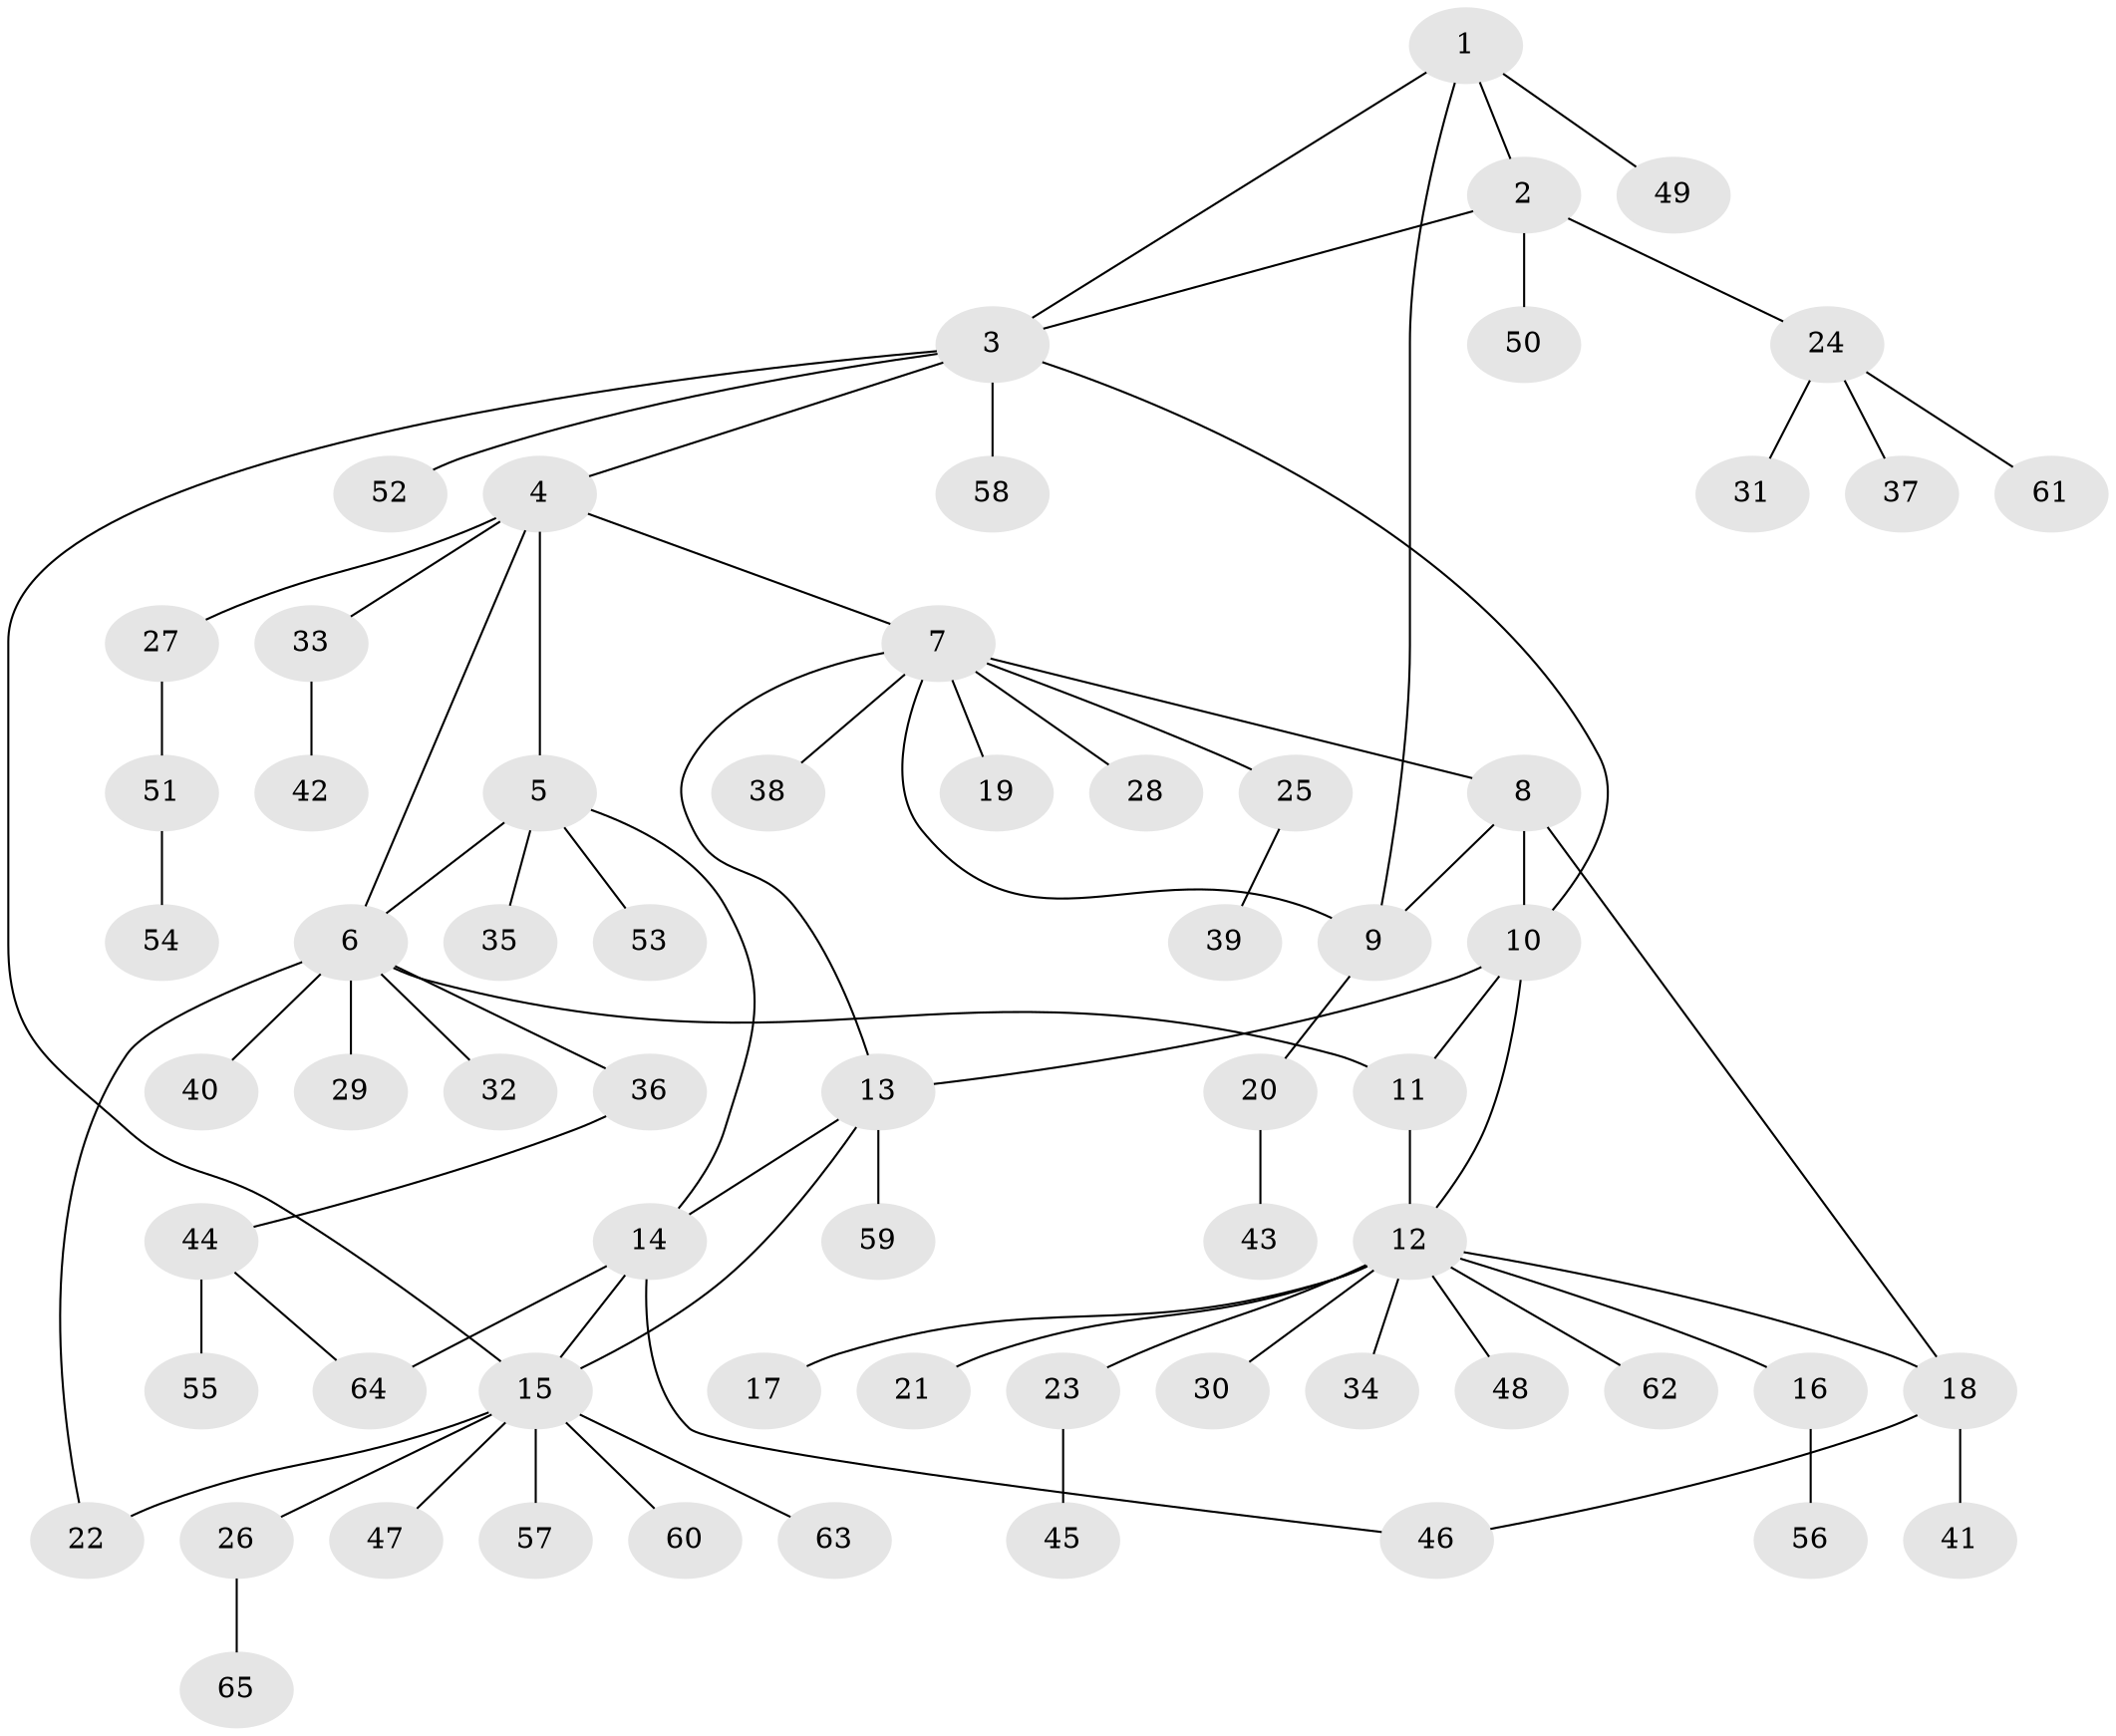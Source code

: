 // coarse degree distribution, {4: 0.08695652173913043, 5: 0.043478260869565216, 9: 0.021739130434782608, 2: 0.10869565217391304, 6: 0.043478260869565216, 7: 0.043478260869565216, 1: 0.5217391304347826, 3: 0.10869565217391304, 8: 0.021739130434782608}
// Generated by graph-tools (version 1.1) at 2025/37/03/04/25 23:37:44]
// undirected, 65 vertices, 79 edges
graph export_dot {
  node [color=gray90,style=filled];
  1;
  2;
  3;
  4;
  5;
  6;
  7;
  8;
  9;
  10;
  11;
  12;
  13;
  14;
  15;
  16;
  17;
  18;
  19;
  20;
  21;
  22;
  23;
  24;
  25;
  26;
  27;
  28;
  29;
  30;
  31;
  32;
  33;
  34;
  35;
  36;
  37;
  38;
  39;
  40;
  41;
  42;
  43;
  44;
  45;
  46;
  47;
  48;
  49;
  50;
  51;
  52;
  53;
  54;
  55;
  56;
  57;
  58;
  59;
  60;
  61;
  62;
  63;
  64;
  65;
  1 -- 2;
  1 -- 3;
  1 -- 9;
  1 -- 49;
  2 -- 3;
  2 -- 24;
  2 -- 50;
  3 -- 4;
  3 -- 10;
  3 -- 15;
  3 -- 52;
  3 -- 58;
  4 -- 5;
  4 -- 6;
  4 -- 7;
  4 -- 27;
  4 -- 33;
  5 -- 6;
  5 -- 14;
  5 -- 35;
  5 -- 53;
  6 -- 11;
  6 -- 22;
  6 -- 29;
  6 -- 32;
  6 -- 36;
  6 -- 40;
  7 -- 8;
  7 -- 9;
  7 -- 13;
  7 -- 19;
  7 -- 25;
  7 -- 28;
  7 -- 38;
  8 -- 9;
  8 -- 10;
  8 -- 18;
  9 -- 20;
  10 -- 11;
  10 -- 12;
  10 -- 13;
  11 -- 12;
  12 -- 16;
  12 -- 17;
  12 -- 18;
  12 -- 21;
  12 -- 23;
  12 -- 30;
  12 -- 34;
  12 -- 48;
  12 -- 62;
  13 -- 14;
  13 -- 15;
  13 -- 59;
  14 -- 15;
  14 -- 46;
  14 -- 64;
  15 -- 22;
  15 -- 26;
  15 -- 47;
  15 -- 57;
  15 -- 60;
  15 -- 63;
  16 -- 56;
  18 -- 41;
  18 -- 46;
  20 -- 43;
  23 -- 45;
  24 -- 31;
  24 -- 37;
  24 -- 61;
  25 -- 39;
  26 -- 65;
  27 -- 51;
  33 -- 42;
  36 -- 44;
  44 -- 55;
  44 -- 64;
  51 -- 54;
}
